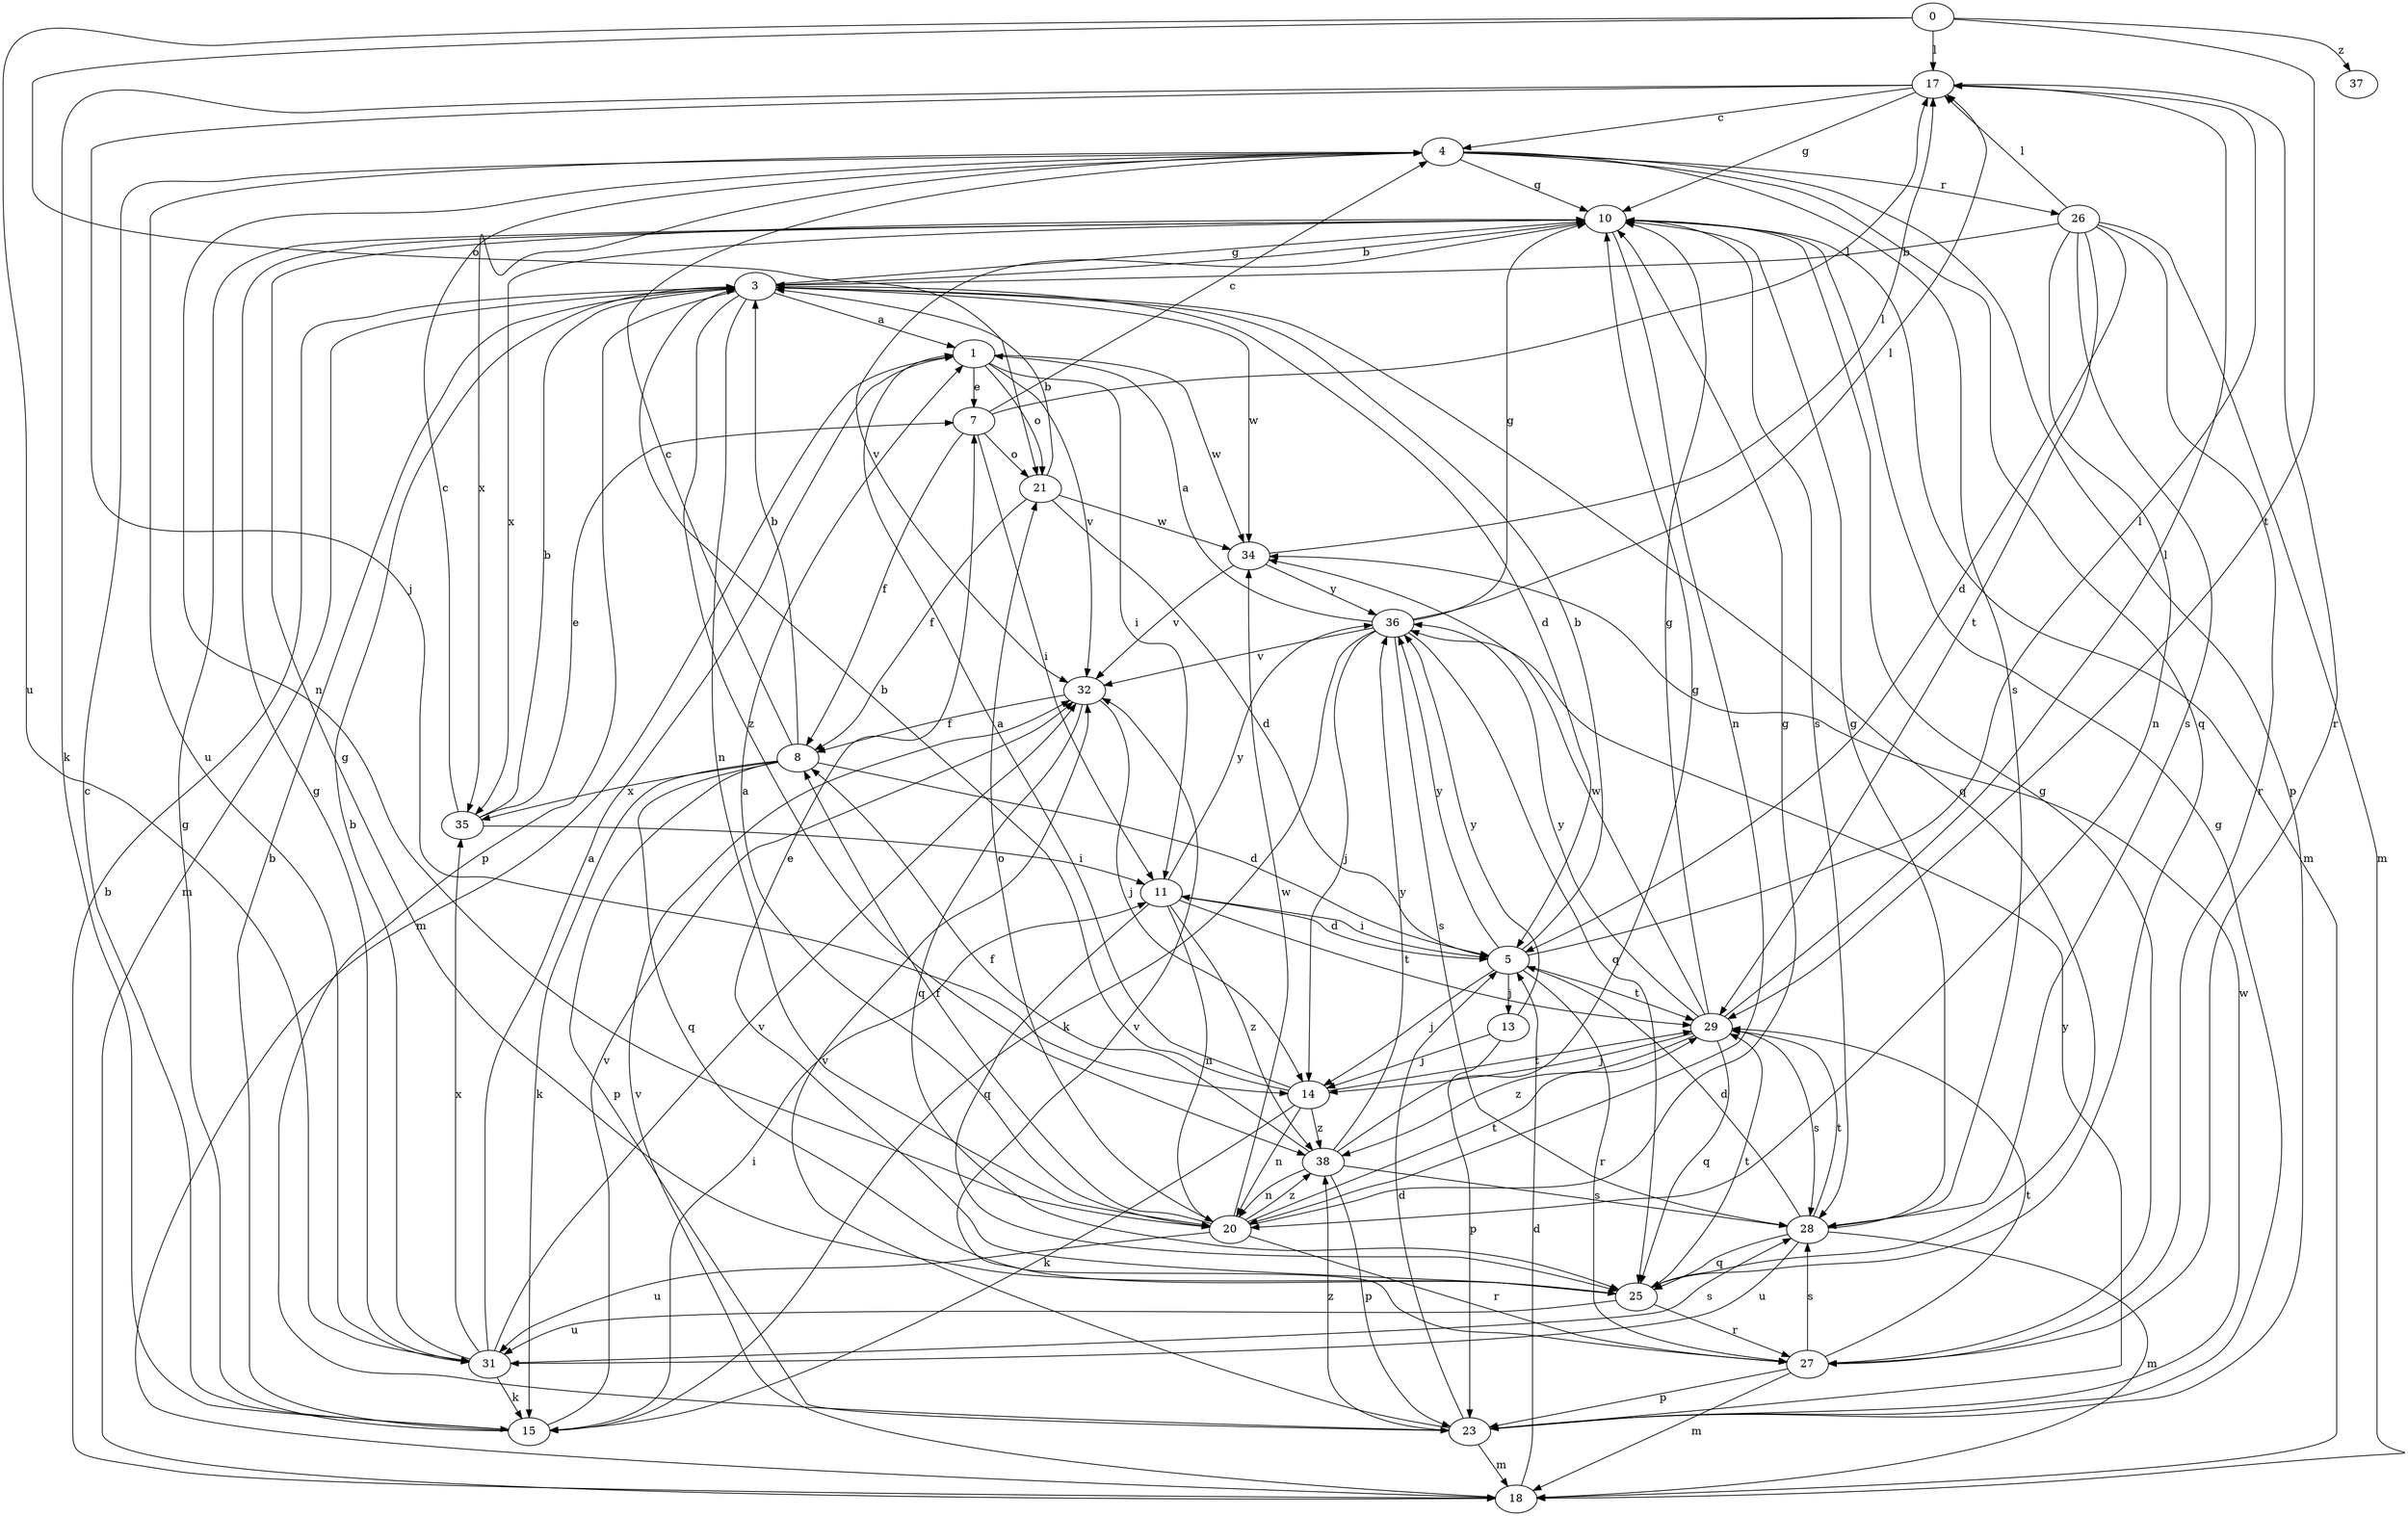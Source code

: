 strict digraph  {
0;
1;
3;
4;
5;
7;
8;
10;
11;
13;
14;
15;
17;
18;
20;
21;
23;
25;
26;
27;
28;
29;
31;
32;
34;
35;
36;
37;
38;
0 -> 17  [label=l];
0 -> 21  [label=o];
0 -> 29  [label=t];
0 -> 31  [label=u];
0 -> 37  [label=z];
1 -> 7  [label=e];
1 -> 11  [label=i];
1 -> 18  [label=m];
1 -> 21  [label=o];
1 -> 32  [label=v];
1 -> 34  [label=w];
3 -> 1  [label=a];
3 -> 5  [label=d];
3 -> 10  [label=g];
3 -> 18  [label=m];
3 -> 20  [label=n];
3 -> 23  [label=p];
3 -> 25  [label=q];
3 -> 34  [label=w];
3 -> 38  [label=z];
4 -> 10  [label=g];
4 -> 20  [label=n];
4 -> 23  [label=p];
4 -> 25  [label=q];
4 -> 26  [label=r];
4 -> 28  [label=s];
4 -> 31  [label=u];
4 -> 35  [label=x];
5 -> 3  [label=b];
5 -> 11  [label=i];
5 -> 13  [label=j];
5 -> 14  [label=j];
5 -> 17  [label=l];
5 -> 27  [label=r];
5 -> 29  [label=t];
5 -> 36  [label=y];
7 -> 4  [label=c];
7 -> 8  [label=f];
7 -> 11  [label=i];
7 -> 17  [label=l];
7 -> 21  [label=o];
8 -> 3  [label=b];
8 -> 4  [label=c];
8 -> 5  [label=d];
8 -> 15  [label=k];
8 -> 23  [label=p];
8 -> 25  [label=q];
8 -> 35  [label=x];
10 -> 3  [label=b];
10 -> 18  [label=m];
10 -> 20  [label=n];
10 -> 28  [label=s];
10 -> 32  [label=v];
10 -> 35  [label=x];
11 -> 5  [label=d];
11 -> 20  [label=n];
11 -> 25  [label=q];
11 -> 29  [label=t];
11 -> 36  [label=y];
11 -> 38  [label=z];
13 -> 14  [label=j];
13 -> 23  [label=p];
13 -> 36  [label=y];
14 -> 1  [label=a];
14 -> 3  [label=b];
14 -> 15  [label=k];
14 -> 20  [label=n];
14 -> 29  [label=t];
14 -> 38  [label=z];
15 -> 3  [label=b];
15 -> 4  [label=c];
15 -> 10  [label=g];
15 -> 11  [label=i];
15 -> 32  [label=v];
17 -> 4  [label=c];
17 -> 10  [label=g];
17 -> 14  [label=j];
17 -> 15  [label=k];
17 -> 27  [label=r];
18 -> 3  [label=b];
18 -> 5  [label=d];
18 -> 32  [label=v];
20 -> 1  [label=a];
20 -> 8  [label=f];
20 -> 10  [label=g];
20 -> 21  [label=o];
20 -> 27  [label=r];
20 -> 29  [label=t];
20 -> 31  [label=u];
20 -> 34  [label=w];
20 -> 38  [label=z];
21 -> 3  [label=b];
21 -> 5  [label=d];
21 -> 8  [label=f];
21 -> 34  [label=w];
23 -> 5  [label=d];
23 -> 10  [label=g];
23 -> 18  [label=m];
23 -> 32  [label=v];
23 -> 34  [label=w];
23 -> 36  [label=y];
23 -> 38  [label=z];
25 -> 7  [label=e];
25 -> 10  [label=g];
25 -> 27  [label=r];
25 -> 29  [label=t];
25 -> 31  [label=u];
26 -> 3  [label=b];
26 -> 5  [label=d];
26 -> 17  [label=l];
26 -> 18  [label=m];
26 -> 20  [label=n];
26 -> 27  [label=r];
26 -> 28  [label=s];
26 -> 29  [label=t];
27 -> 10  [label=g];
27 -> 18  [label=m];
27 -> 23  [label=p];
27 -> 28  [label=s];
27 -> 29  [label=t];
27 -> 32  [label=v];
28 -> 5  [label=d];
28 -> 10  [label=g];
28 -> 18  [label=m];
28 -> 25  [label=q];
28 -> 29  [label=t];
28 -> 31  [label=u];
29 -> 10  [label=g];
29 -> 14  [label=j];
29 -> 17  [label=l];
29 -> 25  [label=q];
29 -> 28  [label=s];
29 -> 34  [label=w];
29 -> 36  [label=y];
29 -> 38  [label=z];
31 -> 1  [label=a];
31 -> 3  [label=b];
31 -> 10  [label=g];
31 -> 15  [label=k];
31 -> 28  [label=s];
31 -> 32  [label=v];
31 -> 35  [label=x];
32 -> 8  [label=f];
32 -> 14  [label=j];
32 -> 25  [label=q];
34 -> 17  [label=l];
34 -> 32  [label=v];
34 -> 36  [label=y];
35 -> 3  [label=b];
35 -> 4  [label=c];
35 -> 7  [label=e];
35 -> 11  [label=i];
36 -> 1  [label=a];
36 -> 10  [label=g];
36 -> 14  [label=j];
36 -> 15  [label=k];
36 -> 17  [label=l];
36 -> 25  [label=q];
36 -> 28  [label=s];
36 -> 32  [label=v];
38 -> 8  [label=f];
38 -> 10  [label=g];
38 -> 20  [label=n];
38 -> 23  [label=p];
38 -> 28  [label=s];
38 -> 36  [label=y];
}
